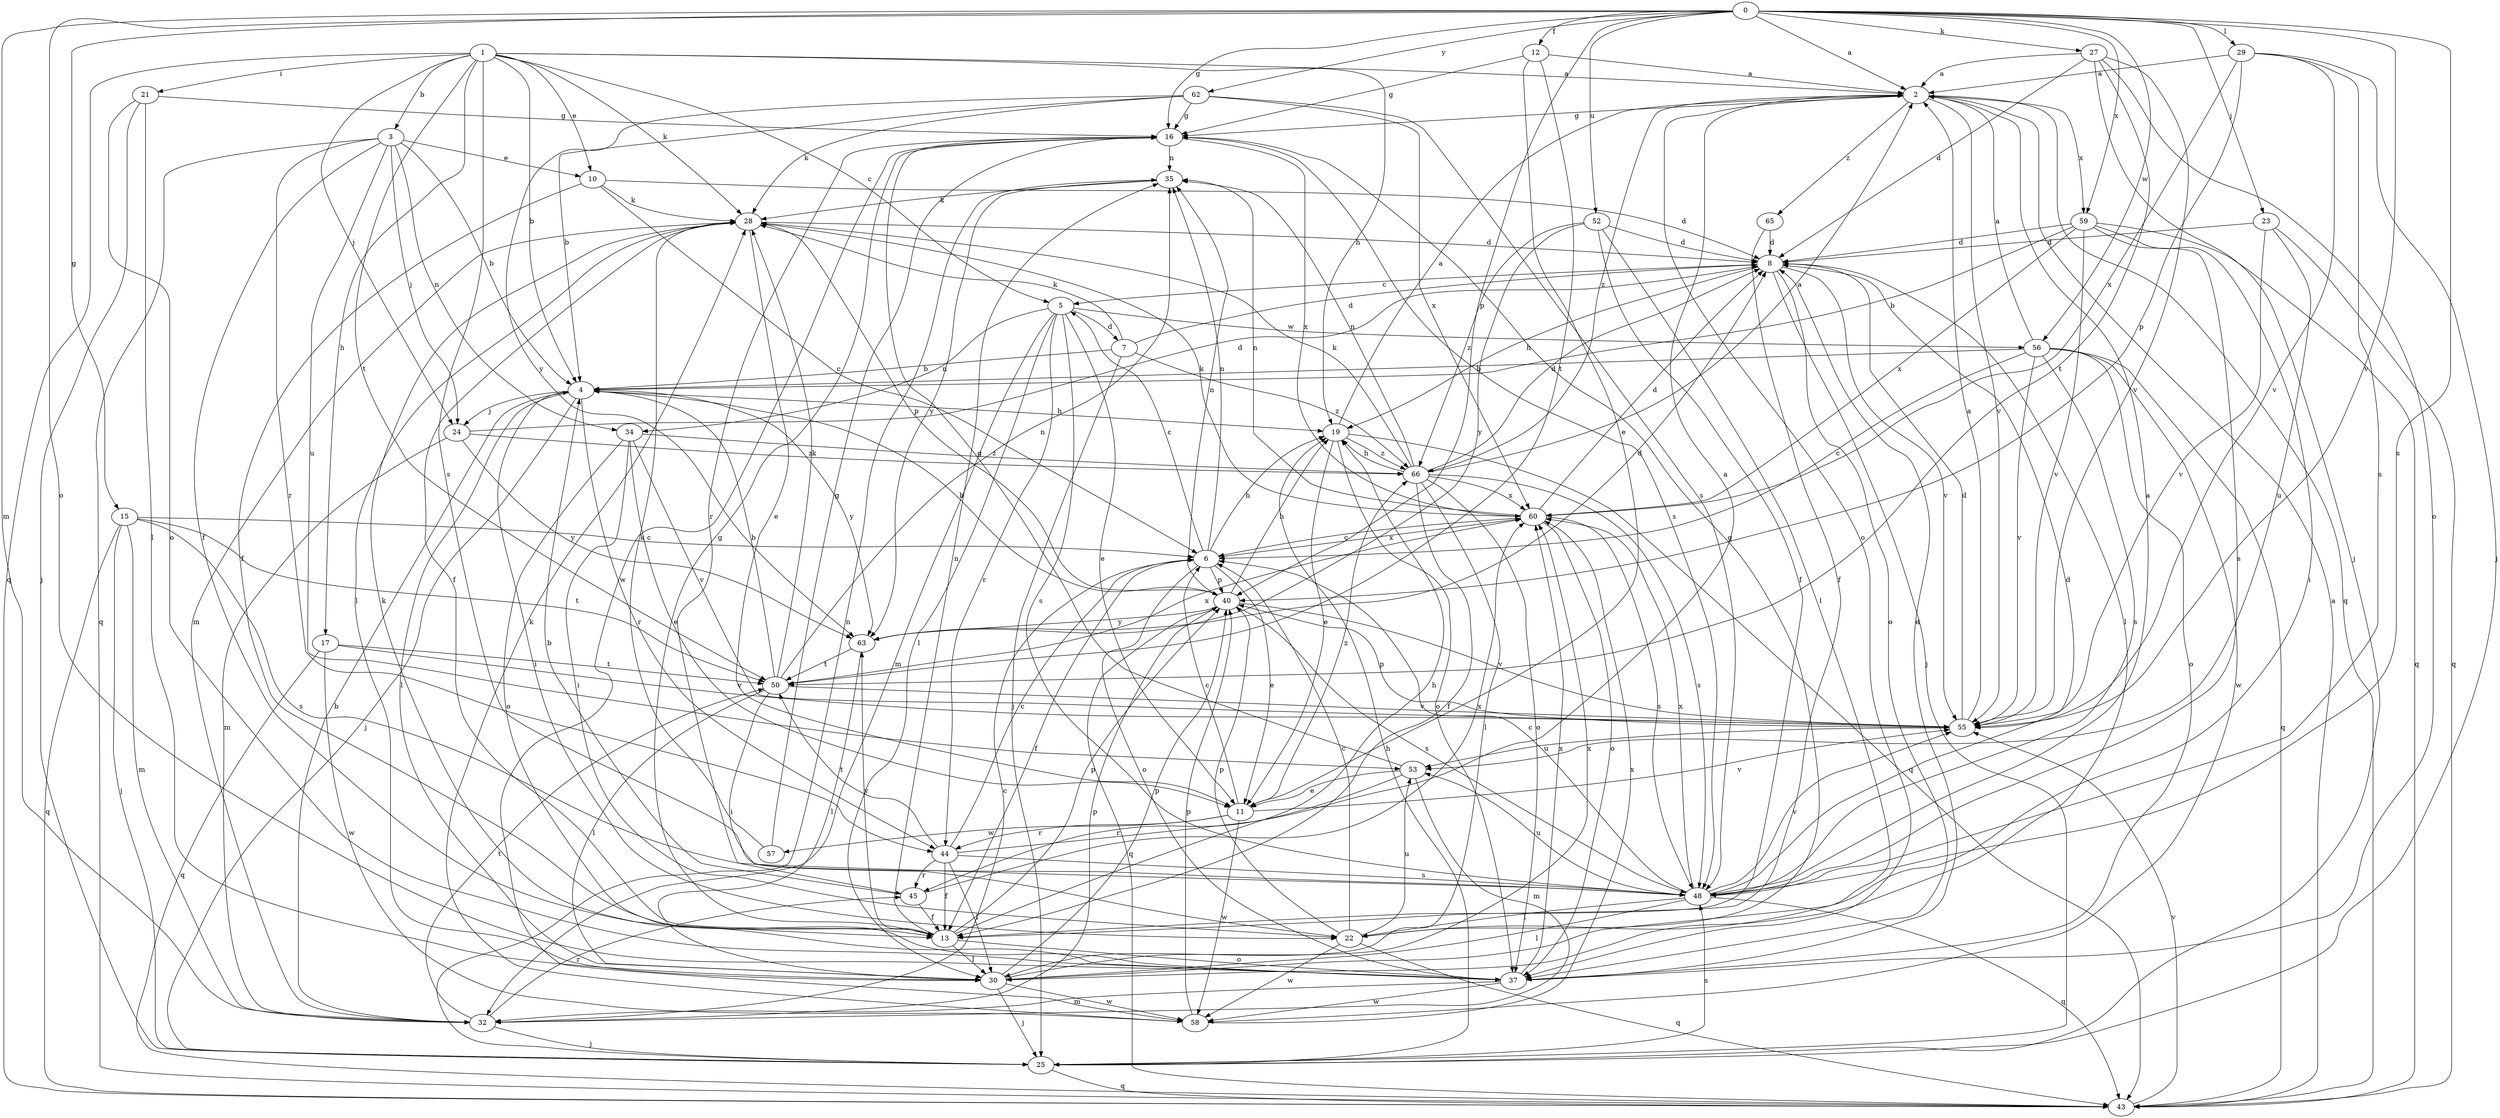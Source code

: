 strict digraph  {
0;
1;
2;
3;
4;
5;
6;
7;
8;
10;
11;
12;
13;
15;
16;
17;
19;
21;
22;
23;
24;
25;
27;
28;
29;
30;
32;
34;
35;
37;
40;
43;
44;
45;
48;
50;
52;
53;
55;
56;
57;
58;
59;
60;
62;
63;
65;
66;
0 -> 2  [label=a];
0 -> 12  [label=f];
0 -> 15  [label=g];
0 -> 16  [label=g];
0 -> 23  [label=j];
0 -> 27  [label=k];
0 -> 29  [label=l];
0 -> 32  [label=m];
0 -> 37  [label=o];
0 -> 40  [label=p];
0 -> 48  [label=s];
0 -> 52  [label=u];
0 -> 55  [label=v];
0 -> 56  [label=w];
0 -> 59  [label=x];
0 -> 62  [label=y];
1 -> 2  [label=a];
1 -> 3  [label=b];
1 -> 4  [label=b];
1 -> 5  [label=c];
1 -> 10  [label=e];
1 -> 17  [label=h];
1 -> 19  [label=h];
1 -> 21  [label=i];
1 -> 24  [label=j];
1 -> 28  [label=k];
1 -> 43  [label=q];
1 -> 48  [label=s];
1 -> 50  [label=t];
2 -> 16  [label=g];
2 -> 37  [label=o];
2 -> 43  [label=q];
2 -> 55  [label=v];
2 -> 59  [label=x];
2 -> 65  [label=z];
2 -> 66  [label=z];
3 -> 4  [label=b];
3 -> 10  [label=e];
3 -> 13  [label=f];
3 -> 24  [label=j];
3 -> 34  [label=n];
3 -> 43  [label=q];
3 -> 44  [label=r];
3 -> 53  [label=u];
4 -> 19  [label=h];
4 -> 22  [label=i];
4 -> 24  [label=j];
4 -> 25  [label=j];
4 -> 30  [label=l];
4 -> 44  [label=r];
4 -> 63  [label=y];
5 -> 7  [label=d];
5 -> 11  [label=e];
5 -> 30  [label=l];
5 -> 32  [label=m];
5 -> 34  [label=n];
5 -> 44  [label=r];
5 -> 48  [label=s];
5 -> 56  [label=w];
6 -> 5  [label=c];
6 -> 11  [label=e];
6 -> 13  [label=f];
6 -> 19  [label=h];
6 -> 35  [label=n];
6 -> 37  [label=o];
6 -> 40  [label=p];
6 -> 60  [label=x];
7 -> 4  [label=b];
7 -> 8  [label=d];
7 -> 25  [label=j];
7 -> 28  [label=k];
7 -> 66  [label=z];
8 -> 5  [label=c];
8 -> 19  [label=h];
8 -> 25  [label=j];
8 -> 30  [label=l];
8 -> 37  [label=o];
8 -> 55  [label=v];
10 -> 6  [label=c];
10 -> 8  [label=d];
10 -> 13  [label=f];
10 -> 28  [label=k];
11 -> 6  [label=c];
11 -> 44  [label=r];
11 -> 55  [label=v];
11 -> 57  [label=w];
11 -> 58  [label=w];
11 -> 66  [label=z];
12 -> 2  [label=a];
12 -> 11  [label=e];
12 -> 16  [label=g];
12 -> 50  [label=t];
13 -> 16  [label=g];
13 -> 19  [label=h];
13 -> 30  [label=l];
13 -> 35  [label=n];
13 -> 37  [label=o];
13 -> 40  [label=p];
13 -> 63  [label=y];
15 -> 6  [label=c];
15 -> 25  [label=j];
15 -> 32  [label=m];
15 -> 43  [label=q];
15 -> 48  [label=s];
15 -> 50  [label=t];
16 -> 35  [label=n];
16 -> 45  [label=r];
16 -> 48  [label=s];
16 -> 58  [label=w];
16 -> 60  [label=x];
17 -> 43  [label=q];
17 -> 50  [label=t];
17 -> 55  [label=v];
17 -> 58  [label=w];
19 -> 2  [label=a];
19 -> 11  [label=e];
19 -> 37  [label=o];
19 -> 43  [label=q];
19 -> 66  [label=z];
21 -> 16  [label=g];
21 -> 25  [label=j];
21 -> 30  [label=l];
21 -> 37  [label=o];
22 -> 6  [label=c];
22 -> 16  [label=g];
22 -> 40  [label=p];
22 -> 43  [label=q];
22 -> 53  [label=u];
22 -> 58  [label=w];
23 -> 8  [label=d];
23 -> 43  [label=q];
23 -> 53  [label=u];
23 -> 55  [label=v];
24 -> 8  [label=d];
24 -> 32  [label=m];
24 -> 63  [label=y];
24 -> 66  [label=z];
25 -> 19  [label=h];
25 -> 35  [label=n];
25 -> 43  [label=q];
25 -> 48  [label=s];
27 -> 2  [label=a];
27 -> 8  [label=d];
27 -> 25  [label=j];
27 -> 37  [label=o];
27 -> 50  [label=t];
27 -> 55  [label=v];
28 -> 8  [label=d];
28 -> 11  [label=e];
28 -> 13  [label=f];
28 -> 30  [label=l];
28 -> 32  [label=m];
28 -> 40  [label=p];
29 -> 2  [label=a];
29 -> 25  [label=j];
29 -> 40  [label=p];
29 -> 48  [label=s];
29 -> 55  [label=v];
29 -> 60  [label=x];
30 -> 25  [label=j];
30 -> 40  [label=p];
30 -> 58  [label=w];
30 -> 60  [label=x];
32 -> 4  [label=b];
32 -> 6  [label=c];
32 -> 25  [label=j];
32 -> 40  [label=p];
32 -> 45  [label=r];
32 -> 50  [label=t];
34 -> 11  [label=e];
34 -> 22  [label=i];
34 -> 37  [label=o];
34 -> 55  [label=v];
34 -> 66  [label=z];
35 -> 28  [label=k];
35 -> 63  [label=y];
37 -> 8  [label=d];
37 -> 28  [label=k];
37 -> 32  [label=m];
37 -> 58  [label=w];
37 -> 60  [label=x];
40 -> 4  [label=b];
40 -> 19  [label=h];
40 -> 35  [label=n];
40 -> 43  [label=q];
40 -> 48  [label=s];
40 -> 55  [label=v];
40 -> 63  [label=y];
43 -> 2  [label=a];
43 -> 55  [label=v];
44 -> 2  [label=a];
44 -> 6  [label=c];
44 -> 13  [label=f];
44 -> 30  [label=l];
44 -> 45  [label=r];
44 -> 48  [label=s];
44 -> 50  [label=t];
45 -> 4  [label=b];
45 -> 13  [label=f];
45 -> 60  [label=x];
48 -> 2  [label=a];
48 -> 6  [label=c];
48 -> 8  [label=d];
48 -> 22  [label=i];
48 -> 30  [label=l];
48 -> 43  [label=q];
48 -> 53  [label=u];
48 -> 55  [label=v];
48 -> 60  [label=x];
50 -> 4  [label=b];
50 -> 22  [label=i];
50 -> 28  [label=k];
50 -> 30  [label=l];
50 -> 35  [label=n];
50 -> 55  [label=v];
50 -> 60  [label=x];
52 -> 8  [label=d];
52 -> 13  [label=f];
52 -> 30  [label=l];
52 -> 63  [label=y];
52 -> 66  [label=z];
53 -> 11  [label=e];
53 -> 16  [label=g];
53 -> 32  [label=m];
53 -> 45  [label=r];
55 -> 2  [label=a];
55 -> 8  [label=d];
55 -> 40  [label=p];
55 -> 53  [label=u];
56 -> 2  [label=a];
56 -> 4  [label=b];
56 -> 6  [label=c];
56 -> 37  [label=o];
56 -> 43  [label=q];
56 -> 48  [label=s];
56 -> 55  [label=v];
56 -> 58  [label=w];
57 -> 16  [label=g];
57 -> 28  [label=k];
58 -> 28  [label=k];
58 -> 40  [label=p];
58 -> 60  [label=x];
59 -> 4  [label=b];
59 -> 8  [label=d];
59 -> 22  [label=i];
59 -> 43  [label=q];
59 -> 48  [label=s];
59 -> 55  [label=v];
59 -> 60  [label=x];
60 -> 6  [label=c];
60 -> 8  [label=d];
60 -> 28  [label=k];
60 -> 35  [label=n];
60 -> 37  [label=o];
60 -> 48  [label=s];
62 -> 4  [label=b];
62 -> 16  [label=g];
62 -> 28  [label=k];
62 -> 48  [label=s];
62 -> 60  [label=x];
62 -> 63  [label=y];
63 -> 8  [label=d];
63 -> 30  [label=l];
63 -> 50  [label=t];
65 -> 8  [label=d];
65 -> 13  [label=f];
66 -> 2  [label=a];
66 -> 8  [label=d];
66 -> 13  [label=f];
66 -> 19  [label=h];
66 -> 28  [label=k];
66 -> 30  [label=l];
66 -> 35  [label=n];
66 -> 37  [label=o];
66 -> 48  [label=s];
66 -> 60  [label=x];
}
